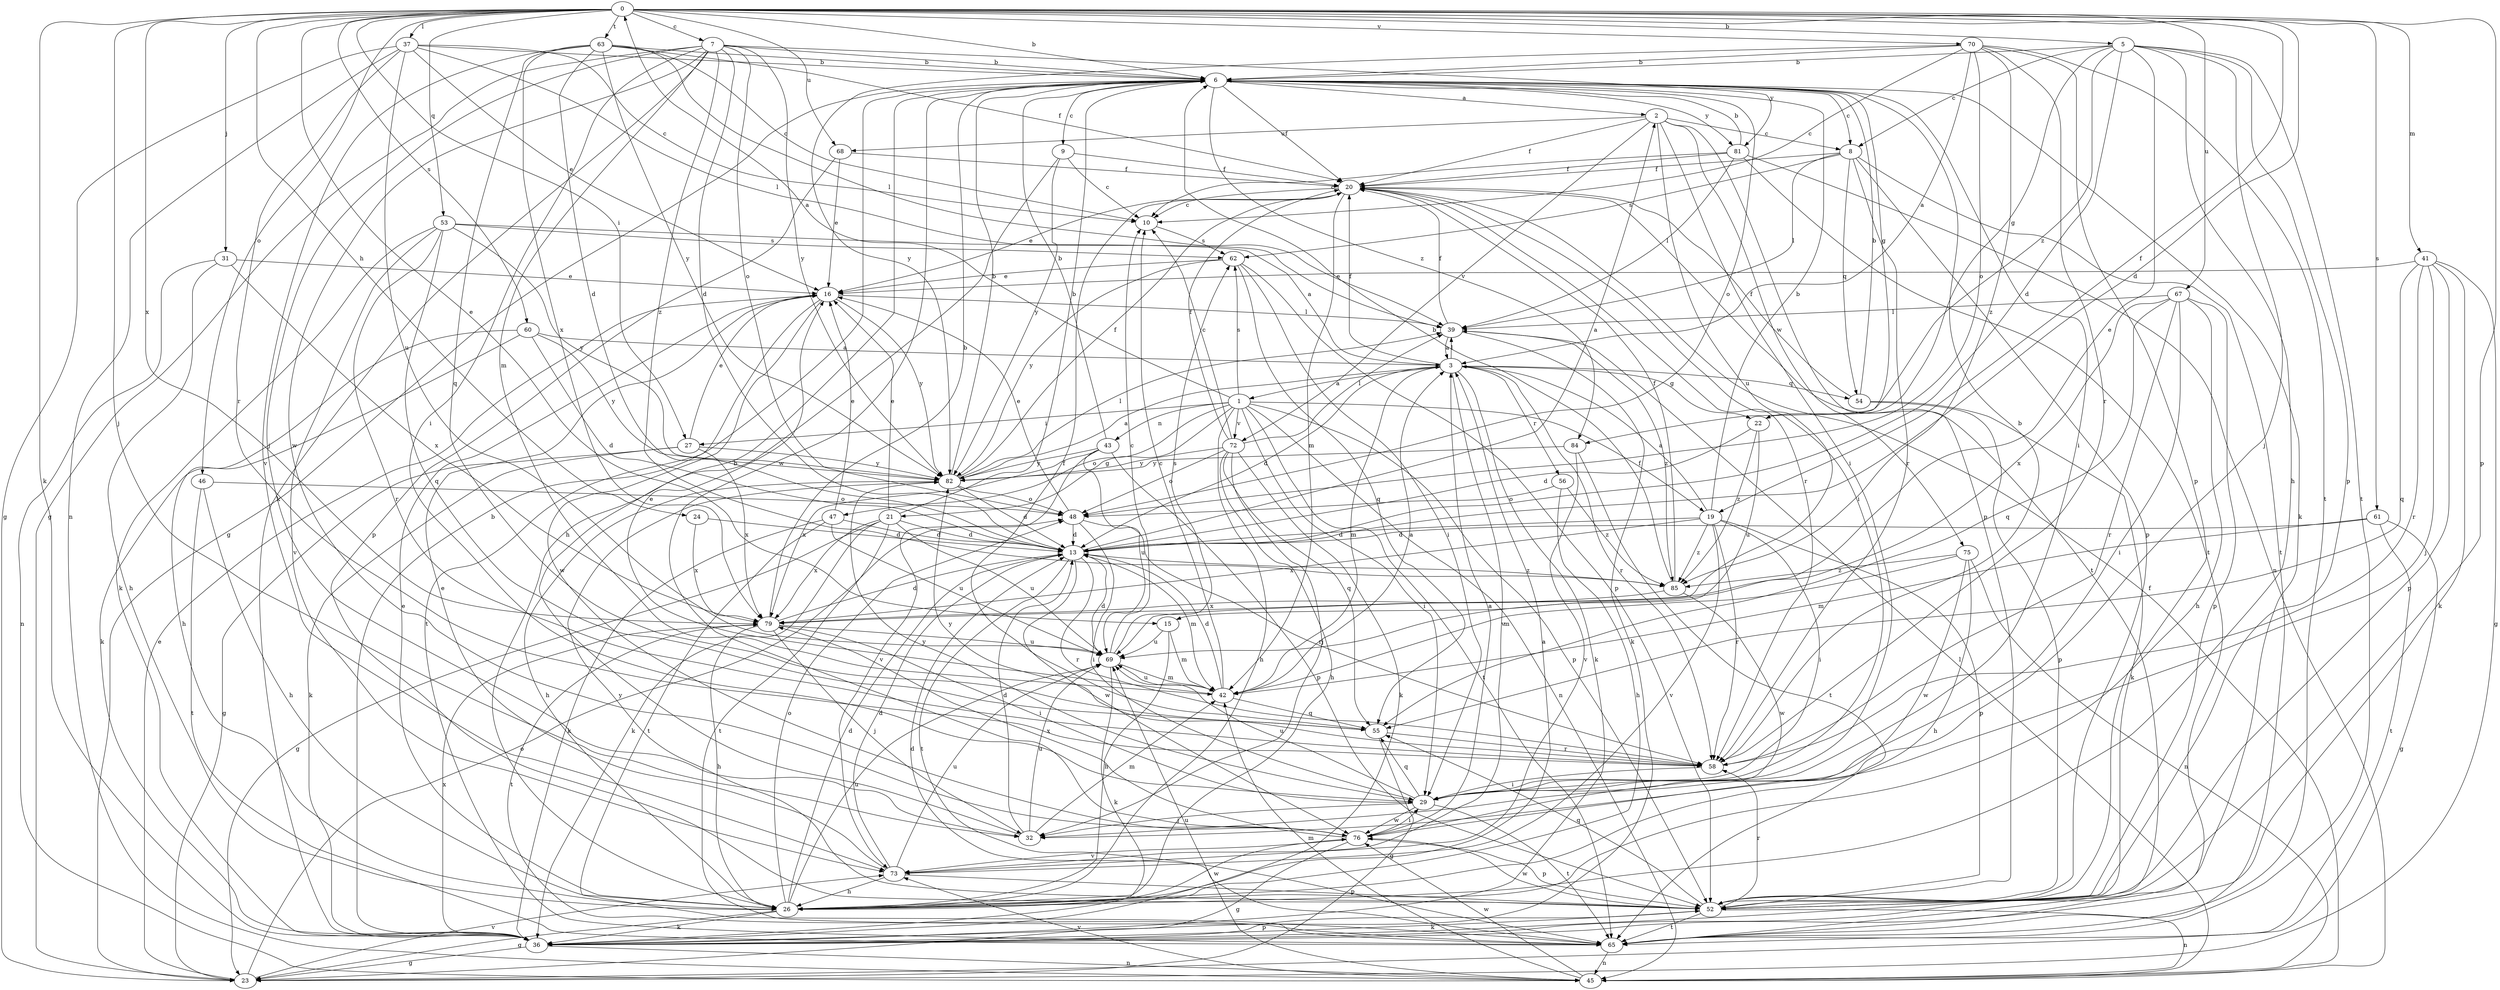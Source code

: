 strict digraph  {
0;
1;
2;
3;
5;
6;
7;
8;
9;
10;
13;
15;
16;
19;
20;
21;
22;
23;
24;
26;
27;
29;
31;
32;
36;
37;
39;
41;
42;
43;
45;
46;
47;
48;
52;
53;
54;
55;
56;
58;
60;
61;
62;
63;
65;
67;
68;
69;
70;
72;
73;
75;
76;
79;
81;
82;
84;
85;
0 -> 5  [label=b];
0 -> 6  [label=b];
0 -> 7  [label=c];
0 -> 13  [label=d];
0 -> 15  [label=e];
0 -> 19  [label=f];
0 -> 24  [label=h];
0 -> 27  [label=i];
0 -> 31  [label=j];
0 -> 32  [label=j];
0 -> 36  [label=k];
0 -> 37  [label=l];
0 -> 41  [label=m];
0 -> 46  [label=o];
0 -> 52  [label=p];
0 -> 53  [label=q];
0 -> 60  [label=s];
0 -> 61  [label=s];
0 -> 63  [label=t];
0 -> 67  [label=u];
0 -> 68  [label=u];
0 -> 70  [label=v];
0 -> 79  [label=x];
1 -> 0  [label=a];
1 -> 19  [label=f];
1 -> 21  [label=g];
1 -> 26  [label=h];
1 -> 27  [label=i];
1 -> 29  [label=i];
1 -> 43  [label=n];
1 -> 45  [label=n];
1 -> 47  [label=o];
1 -> 52  [label=p];
1 -> 62  [label=s];
1 -> 65  [label=t];
1 -> 72  [label=v];
2 -> 8  [label=c];
2 -> 20  [label=f];
2 -> 29  [label=i];
2 -> 52  [label=p];
2 -> 68  [label=u];
2 -> 69  [label=u];
2 -> 72  [label=v];
2 -> 75  [label=w];
3 -> 1  [label=a];
3 -> 13  [label=d];
3 -> 20  [label=f];
3 -> 22  [label=g];
3 -> 36  [label=k];
3 -> 39  [label=l];
3 -> 42  [label=m];
3 -> 54  [label=q];
3 -> 56  [label=r];
3 -> 58  [label=r];
3 -> 73  [label=v];
5 -> 6  [label=b];
5 -> 8  [label=c];
5 -> 13  [label=d];
5 -> 15  [label=e];
5 -> 22  [label=g];
5 -> 26  [label=h];
5 -> 32  [label=j];
5 -> 52  [label=p];
5 -> 65  [label=t];
5 -> 84  [label=z];
6 -> 2  [label=a];
6 -> 8  [label=c];
6 -> 9  [label=c];
6 -> 20  [label=f];
6 -> 22  [label=g];
6 -> 23  [label=g];
6 -> 29  [label=i];
6 -> 36  [label=k];
6 -> 48  [label=o];
6 -> 76  [label=w];
6 -> 81  [label=y];
6 -> 84  [label=z];
7 -> 6  [label=b];
7 -> 13  [label=d];
7 -> 23  [label=g];
7 -> 29  [label=i];
7 -> 32  [label=j];
7 -> 36  [label=k];
7 -> 42  [label=m];
7 -> 48  [label=o];
7 -> 76  [label=w];
7 -> 81  [label=y];
7 -> 82  [label=y];
7 -> 85  [label=z];
8 -> 20  [label=f];
8 -> 39  [label=l];
8 -> 52  [label=p];
8 -> 54  [label=q];
8 -> 58  [label=r];
8 -> 62  [label=s];
8 -> 65  [label=t];
9 -> 10  [label=c];
9 -> 20  [label=f];
9 -> 26  [label=h];
9 -> 82  [label=y];
10 -> 62  [label=s];
13 -> 2  [label=a];
13 -> 42  [label=m];
13 -> 58  [label=r];
13 -> 65  [label=t];
13 -> 76  [label=w];
13 -> 85  [label=z];
15 -> 26  [label=h];
15 -> 42  [label=m];
15 -> 69  [label=u];
16 -> 39  [label=l];
16 -> 65  [label=t];
16 -> 76  [label=w];
16 -> 82  [label=y];
19 -> 3  [label=a];
19 -> 6  [label=b];
19 -> 13  [label=d];
19 -> 29  [label=i];
19 -> 52  [label=p];
19 -> 58  [label=r];
19 -> 73  [label=v];
19 -> 79  [label=x];
19 -> 85  [label=z];
20 -> 10  [label=c];
20 -> 16  [label=e];
20 -> 29  [label=i];
20 -> 42  [label=m];
20 -> 58  [label=r];
20 -> 65  [label=t];
21 -> 6  [label=b];
21 -> 13  [label=d];
21 -> 16  [label=e];
21 -> 23  [label=g];
21 -> 36  [label=k];
21 -> 65  [label=t];
21 -> 69  [label=u];
21 -> 79  [label=x];
22 -> 13  [label=d];
22 -> 69  [label=u];
22 -> 85  [label=z];
23 -> 16  [label=e];
23 -> 48  [label=o];
23 -> 73  [label=v];
24 -> 13  [label=d];
24 -> 79  [label=x];
26 -> 3  [label=a];
26 -> 13  [label=d];
26 -> 16  [label=e];
26 -> 23  [label=g];
26 -> 36  [label=k];
26 -> 48  [label=o];
26 -> 69  [label=u];
26 -> 76  [label=w];
27 -> 16  [label=e];
27 -> 23  [label=g];
27 -> 36  [label=k];
27 -> 79  [label=x];
27 -> 82  [label=y];
29 -> 32  [label=j];
29 -> 55  [label=q];
29 -> 65  [label=t];
29 -> 69  [label=u];
29 -> 76  [label=w];
29 -> 82  [label=y];
31 -> 16  [label=e];
31 -> 26  [label=h];
31 -> 45  [label=n];
31 -> 79  [label=x];
32 -> 6  [label=b];
32 -> 13  [label=d];
32 -> 42  [label=m];
32 -> 69  [label=u];
36 -> 6  [label=b];
36 -> 23  [label=g];
36 -> 45  [label=n];
36 -> 52  [label=p];
36 -> 79  [label=x];
37 -> 6  [label=b];
37 -> 10  [label=c];
37 -> 16  [label=e];
37 -> 23  [label=g];
37 -> 39  [label=l];
37 -> 45  [label=n];
37 -> 58  [label=r];
37 -> 69  [label=u];
39 -> 3  [label=a];
39 -> 20  [label=f];
39 -> 36  [label=k];
39 -> 85  [label=z];
41 -> 16  [label=e];
41 -> 23  [label=g];
41 -> 32  [label=j];
41 -> 36  [label=k];
41 -> 52  [label=p];
41 -> 55  [label=q];
41 -> 58  [label=r];
42 -> 3  [label=a];
42 -> 10  [label=c];
42 -> 13  [label=d];
42 -> 16  [label=e];
42 -> 55  [label=q];
42 -> 69  [label=u];
43 -> 6  [label=b];
43 -> 52  [label=p];
43 -> 69  [label=u];
43 -> 73  [label=v];
43 -> 79  [label=x];
43 -> 82  [label=y];
45 -> 20  [label=f];
45 -> 39  [label=l];
45 -> 42  [label=m];
45 -> 69  [label=u];
45 -> 73  [label=v];
45 -> 76  [label=w];
46 -> 26  [label=h];
46 -> 48  [label=o];
46 -> 65  [label=t];
47 -> 13  [label=d];
47 -> 16  [label=e];
47 -> 36  [label=k];
47 -> 65  [label=t];
47 -> 69  [label=u];
48 -> 13  [label=d];
48 -> 16  [label=e];
48 -> 29  [label=i];
48 -> 58  [label=r];
52 -> 36  [label=k];
52 -> 45  [label=n];
52 -> 55  [label=q];
52 -> 58  [label=r];
52 -> 65  [label=t];
52 -> 76  [label=w];
52 -> 82  [label=y];
53 -> 3  [label=a];
53 -> 36  [label=k];
53 -> 55  [label=q];
53 -> 58  [label=r];
53 -> 62  [label=s];
53 -> 73  [label=v];
53 -> 82  [label=y];
54 -> 6  [label=b];
54 -> 20  [label=f];
54 -> 36  [label=k];
54 -> 52  [label=p];
55 -> 20  [label=f];
55 -> 23  [label=g];
55 -> 58  [label=r];
56 -> 26  [label=h];
56 -> 48  [label=o];
56 -> 85  [label=z];
58 -> 6  [label=b];
58 -> 29  [label=i];
58 -> 82  [label=y];
60 -> 3  [label=a];
60 -> 13  [label=d];
60 -> 26  [label=h];
60 -> 36  [label=k];
60 -> 82  [label=y];
61 -> 13  [label=d];
61 -> 23  [label=g];
61 -> 42  [label=m];
61 -> 65  [label=t];
62 -> 16  [label=e];
62 -> 29  [label=i];
62 -> 52  [label=p];
62 -> 55  [label=q];
62 -> 82  [label=y];
63 -> 6  [label=b];
63 -> 10  [label=c];
63 -> 13  [label=d];
63 -> 20  [label=f];
63 -> 39  [label=l];
63 -> 55  [label=q];
63 -> 73  [label=v];
63 -> 79  [label=x];
63 -> 82  [label=y];
65 -> 13  [label=d];
65 -> 45  [label=n];
67 -> 26  [label=h];
67 -> 29  [label=i];
67 -> 39  [label=l];
67 -> 52  [label=p];
67 -> 55  [label=q];
67 -> 58  [label=r];
67 -> 79  [label=x];
68 -> 16  [label=e];
68 -> 20  [label=f];
68 -> 52  [label=p];
69 -> 10  [label=c];
69 -> 13  [label=d];
69 -> 36  [label=k];
69 -> 42  [label=m];
69 -> 62  [label=s];
70 -> 3  [label=a];
70 -> 6  [label=b];
70 -> 10  [label=c];
70 -> 48  [label=o];
70 -> 52  [label=p];
70 -> 58  [label=r];
70 -> 65  [label=t];
70 -> 82  [label=y];
70 -> 85  [label=z];
72 -> 10  [label=c];
72 -> 20  [label=f];
72 -> 26  [label=h];
72 -> 32  [label=j];
72 -> 36  [label=k];
72 -> 39  [label=l];
72 -> 48  [label=o];
72 -> 55  [label=q];
72 -> 82  [label=y];
73 -> 13  [label=d];
73 -> 16  [label=e];
73 -> 26  [label=h];
73 -> 52  [label=p];
73 -> 69  [label=u];
75 -> 26  [label=h];
75 -> 42  [label=m];
75 -> 45  [label=n];
75 -> 76  [label=w];
75 -> 85  [label=z];
76 -> 3  [label=a];
76 -> 23  [label=g];
76 -> 29  [label=i];
76 -> 52  [label=p];
76 -> 73  [label=v];
76 -> 79  [label=x];
79 -> 6  [label=b];
79 -> 13  [label=d];
79 -> 26  [label=h];
79 -> 29  [label=i];
79 -> 32  [label=j];
79 -> 65  [label=t];
79 -> 69  [label=u];
81 -> 6  [label=b];
81 -> 10  [label=c];
81 -> 20  [label=f];
81 -> 39  [label=l];
81 -> 45  [label=n];
81 -> 65  [label=t];
82 -> 3  [label=a];
82 -> 6  [label=b];
82 -> 13  [label=d];
82 -> 20  [label=f];
82 -> 26  [label=h];
82 -> 39  [label=l];
82 -> 48  [label=o];
84 -> 65  [label=t];
84 -> 73  [label=v];
84 -> 82  [label=y];
85 -> 6  [label=b];
85 -> 20  [label=f];
85 -> 76  [label=w];
85 -> 79  [label=x];
}
